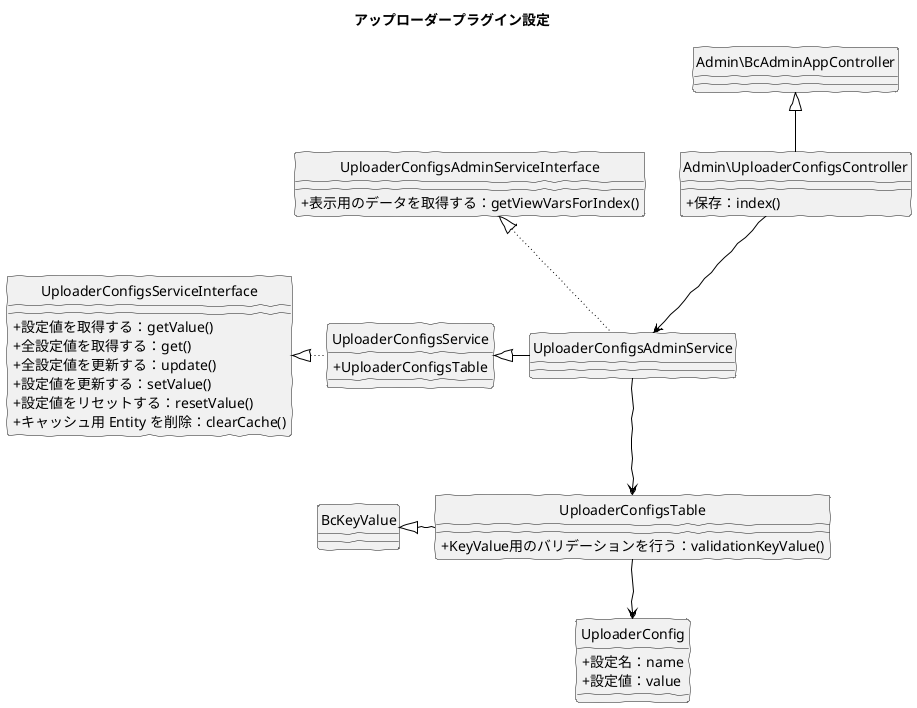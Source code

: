 @startuml
skinparam handwritten true
skinparam backgroundColor white
hide circle
skinparam classAttributeIconSize 0

title アップローダープラグイン設定


class Admin\BcAdminAppController {
}

class Admin\UploaderConfigsController {
  + 保存：index()
}

class UploaderConfigsAdminService {
}

class UploaderConfigsAdminServiceInterface {
	+表示用のデータを取得する：getViewVarsForIndex()
}

class UploaderConfigsService {
  + UploaderConfigsTable
}

class UploaderConfigsServiceInterface {
  + 設定値を取得する：getValue()
  + 全設定値を取得する：get()
  + 全設定値を更新する：update()
  + 設定値を更新する：setValue()
  + 設定値をリセットする：resetValue()
  + キャッシュ用 Entity を削除：clearCache()
}

class UploaderConfigsTable {
	+ KeyValue用のバリデーションを行う：validationKeyValue()
}

class BcKeyValue {
}

class UploaderConfig {
		+ 設定名：name
		+ 設定値：value
}

Admin\UploaderConfigsController -up[#Black]-|> Admin\BcAdminAppController
Admin\UploaderConfigsController -down[#Black]-> UploaderConfigsAdminService
UploaderConfigsAdminService -up[dotted,#Black]-|> UploaderConfigsAdminServiceInterface
UploaderConfigsAdminService -left[#Black]-|> UploaderConfigsService
UploaderConfigsAdminService -down[#Black]-> UploaderConfigsTable
UploaderConfigsTable -left[#Black]-|> BcKeyValue
UploaderConfigsService -left[dotted,#Black]-|> UploaderConfigsServiceInterface
UploaderConfigsTable -down[#Black]-> UploaderConfig

@enduml
